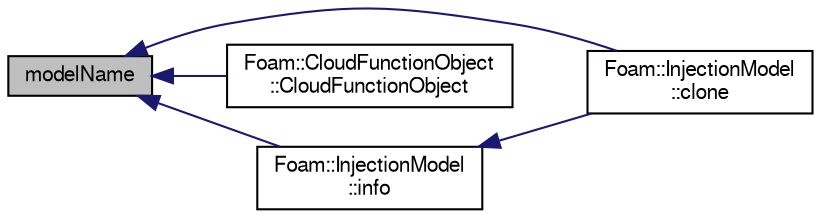 digraph "modelName"
{
  bgcolor="transparent";
  edge [fontname="FreeSans",fontsize="10",labelfontname="FreeSans",labelfontsize="10"];
  node [fontname="FreeSans",fontsize="10",shape=record];
  rankdir="LR";
  Node15 [label="modelName",height=0.2,width=0.4,color="black", fillcolor="grey75", style="filled", fontcolor="black"];
  Node15 -> Node16 [dir="back",color="midnightblue",fontsize="10",style="solid",fontname="FreeSans"];
  Node16 [label="Foam::InjectionModel\l::clone",height=0.2,width=0.4,color="black",URL="$a24074.html#ac6d7055f88f8ceb366a9f64d3ba635e0",tooltip="Construct and return a clone. "];
  Node15 -> Node17 [dir="back",color="midnightblue",fontsize="10",style="solid",fontname="FreeSans"];
  Node17 [label="Foam::CloudFunctionObject\l::CloudFunctionObject",height=0.2,width=0.4,color="black",URL="$a23970.html#a1b7e9af5ffcaf6aa36fd47265d7af052",tooltip="Construct from dictionary. "];
  Node15 -> Node18 [dir="back",color="midnightblue",fontsize="10",style="solid",fontname="FreeSans"];
  Node18 [label="Foam::InjectionModel\l::info",height=0.2,width=0.4,color="black",URL="$a24074.html#a535c2aef67becff77ed292ab0eceb44c",tooltip="Write injection info to stream. "];
  Node18 -> Node16 [dir="back",color="midnightblue",fontsize="10",style="solid",fontname="FreeSans"];
}
